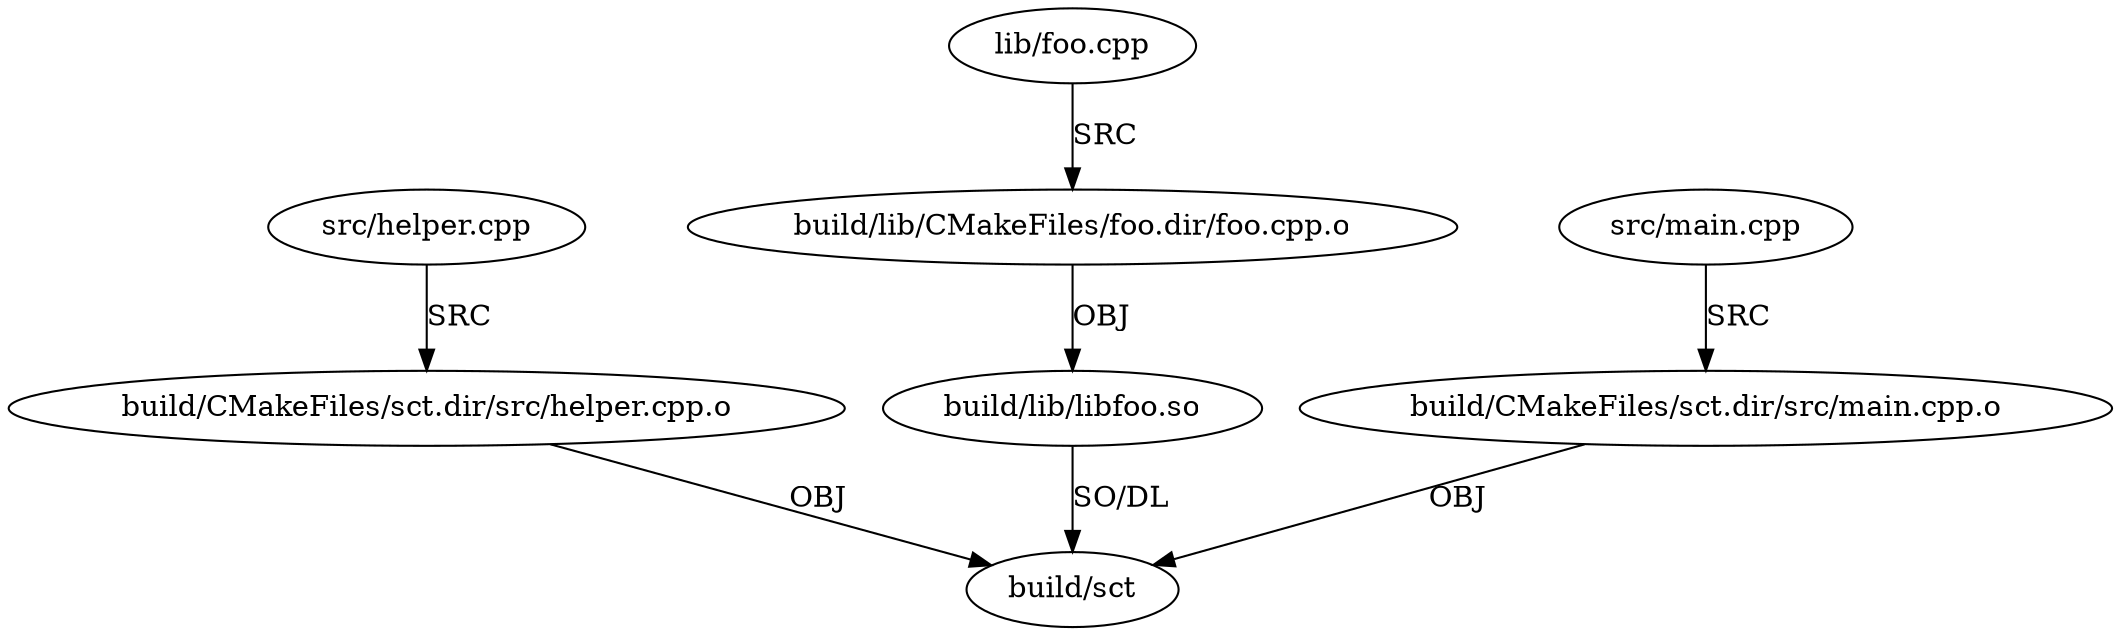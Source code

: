 digraph G{
"build/CMakeFiles/sct.dir/src/main.cpp.o"->"build/sct"[label="OBJ"]
"src/main.cpp"->"build/CMakeFiles/sct.dir/src/main.cpp.o"[label="SRC"]
"lib/foo.cpp"->"build/lib/CMakeFiles/foo.dir/foo.cpp.o"[label="SRC"]
"src/helper.cpp"->"build/CMakeFiles/sct.dir/src/helper.cpp.o"[label="SRC"]
"build/lib/CMakeFiles/foo.dir/foo.cpp.o"->"build/lib/libfoo.so"[label="OBJ"]
"build/lib/libfoo.so"->"build/sct"[label="SO/DL"]
"build/CMakeFiles/sct.dir/src/helper.cpp.o"->"build/sct"[label="OBJ"]
}
